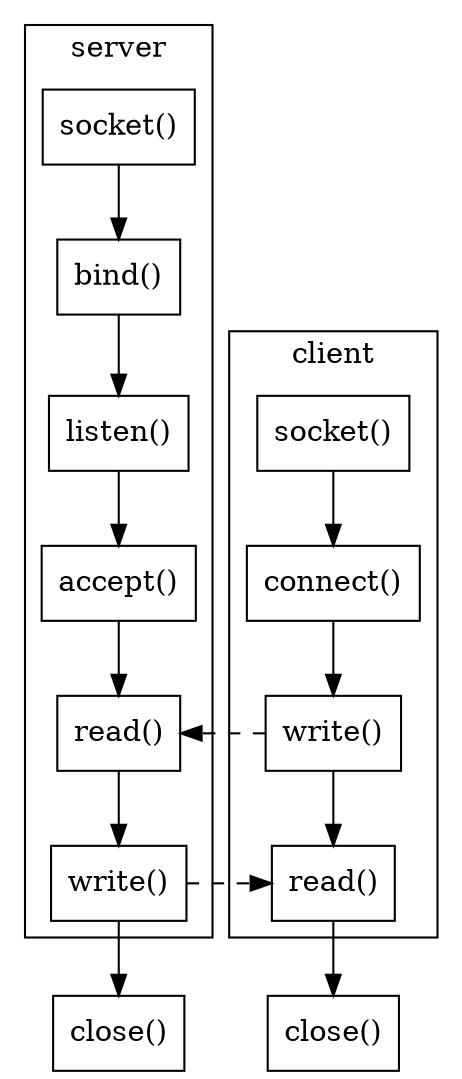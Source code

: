 digraph G{
  node[shape=box];
  subgraph cluster_server{
    label=server;
    "socket()" -> "bind()" -> "listen()" -> "accept()" -> "read()" -> "write()"
      -> "close()";
  }
  subgraph cluster_client{
    label=client;
    {socket[label="socket()"]} -> "connect()" -> {write[label="write()"]}
    -> {read[label="read()"]} -> {close[label="close()"]};
  }
  {
    rank=same;
    "close()";
     close;
  }
  edge[style=dashed, constraint=false];
  write -> "read()";
  "write()" -> read;
}
